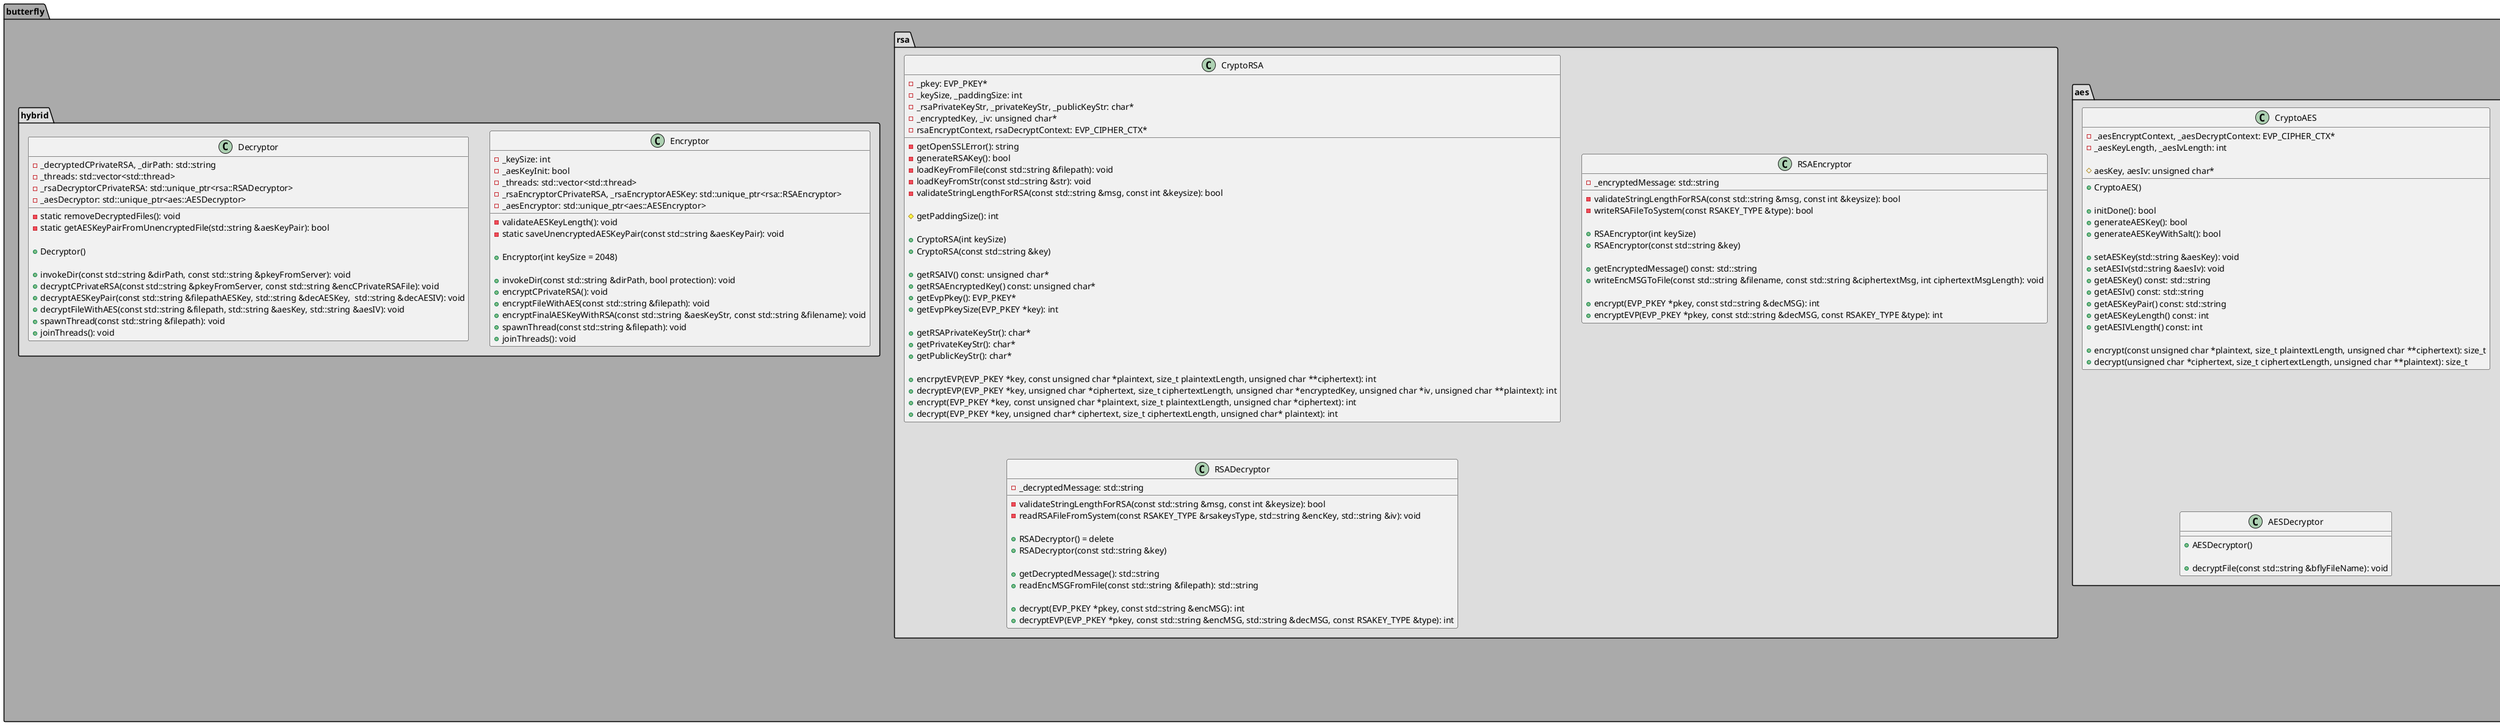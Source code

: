 @startuml

package butterfly #AAAAAA
{

package aes #DDDDDD
{
    class CryptoAES
    {
        - _aesEncryptContext, _aesDecryptContext: EVP_CIPHER_CTX*
        - _aesKeyLength, _aesIvLength: int

        # aesKey, aesIv: unsigned char*

        + CryptoAES()

        + initDone(): bool
        + generateAESKey(): bool
        + generateAESKeyWithSalt(): bool

        + setAESKey(std::string &aesKey): void
        + setAESIv(std::string &aesIv): void
        + getAESKey() const: std::string
        + getAESIv() const: std::string
        + getAESKeyPair() const: std::string
        + getAESKeyLength() const: int
        + getAESIVLength() const: int

        + encrypt(const unsigned char *plaintext, size_t plaintextLength, unsigned char **ciphertext): size_t
        + decrypt(unsigned char *ciphertext, size_t ciphertextLength, unsigned char **plaintext): size_t
    }


    class AESEncryptor
    {
        + AESEncryptor()

        + encryptFile(const std::string &filename): void

    }

    class AESDecryptor
    {
        + AESDecryptor()

        + decryptFile(const std::string &bflyFileName): void
    }

}

package rsa #DDDDDD
{
    class CryptoRSA
    {
        - _pkey: EVP_PKEY*
        - _keySize, _paddingSize: int
        - _rsaPrivateKeyStr, _privateKeyStr, _publicKeyStr: char*
        - _encryptedKey, _iv: unsigned char*
        - rsaEncryptContext, rsaDecryptContext: EVP_CIPHER_CTX*

        - getOpenSSLError(): string
        - generateRSAKey(): bool
        - loadKeyFromFile(const std::string &filepath): void
        - loadKeyFromStr(const std::string &str): void
        - validateStringLengthForRSA(const std::string &msg, const int &keysize): bool

        # getPaddingSize(): int

        + CryptoRSA(int keySize)
        + CryptoRSA(const std::string &key)

        + getRSAIV() const: unsigned char*
        + getRSAEncryptedKey() const: unsigned char*
        + getEvpPkey(): EVP_PKEY*
        + getEvpPkeySize(EVP_PKEY *key): int

        + getRSAPrivateKeyStr(): char*
        + getPrivateKeyStr(): char*
        + getPublicKeyStr(): char*

        + encrpytEVP(EVP_PKEY *key, const unsigned char *plaintext, size_t plaintextLength, unsigned char **ciphertext): int
        + decryptEVP(EVP_PKEY *key, unsigned char *ciphertext, size_t ciphertextLength, unsigned char *encryptedKey, unsigned char *iv, unsigned char **plaintext): int
        + encrypt(EVP_PKEY *key, const unsigned char *plaintext, size_t plaintextLength, unsigned char *ciphertext): int
        + decrypt(EVP_PKEY *key, unsigned char* ciphertext, size_t ciphertextLength, unsigned char* plaintext): int
    }

    class RSAEncryptor
    {
        - _encryptedMessage: std::string

        - validateStringLengthForRSA(const std::string &msg, const int &keysize): bool
        - writeRSAFileToSystem(const RSAKEY_TYPE &type): bool

        + RSAEncryptor(int keySize)
        + RSAEncryptor(const std::string &key)

        + getEncryptedMessage() const: std::string
        + writeEncMSGToFile(const std::string &filename, const std::string &ciphertextMsg, int ciphertextMsgLength): void

        + encrypt(EVP_PKEY *pkey, const std::string &decMSG): int
        + encryptEVP(EVP_PKEY *pkey, const std::string &decMSG, const RSAKEY_TYPE &type): int
    }

    class RSADecryptor
    {
        - _decryptedMessage: std::string

        - validateStringLengthForRSA(const std::string &msg, const int &keysize): bool
        - readRSAFileFromSystem(const RSAKEY_TYPE &rsakeysType, std::string &encKey, std::string &iv): void

        + RSADecryptor() = delete
        + RSADecryptor(const std::string &key)

        + getDecryptedMessage(): std::string
        + readEncMSGFromFile(const std::string &filepath): std::string

        + decrypt(EVP_PKEY *pkey, const std::string &encMSG): int
        + decryptEVP(EVP_PKEY *pkey, const std::string &encMSG, std::string &decMSG, const RSAKEY_TYPE &type): int
    }

}

package hybrid #DDDDDD
{
    class Encryptor
    {
        - _keySize: int
        - _aesKeyInit: bool
        - _threads: std::vector<std::thread>
        - _rsaEncryptorCPrivateRSA, _rsaEncryptorAESKey: std::unique_ptr<rsa::RSAEncryptor>
        - _aesEncryptor: std::unique_ptr<aes::AESEncryptor>

        - validateAESKeyLength(): void
        - static saveUnencryptedAESKeyPair(const std::string &aesKeyPair): void

        + Encryptor(int keySize = 2048)

        + invokeDir(const std::string &dirPath, bool protection): void
        + encryptCPrivateRSA(): void
        + encryptFileWithAES(const std::string &filepath): void
        + encryptFinalAESKeyWithRSA(const std::string &aesKeyStr, const std::string &filename): void
        + spawnThread(const std::string &filepath): void
        + joinThreads(): void
    }

    class Decryptor
    {
        - _decryptedCPrivateRSA, _dirPath: std::string
        - _threads: std::vector<std::thread>
        - _rsaDecryptorCPrivateRSA: std::unique_ptr<rsa::RSADecryptor>
        - _aesDecryptor: std::unique_ptr<aes::AESDecryptor>

        - static removeDecryptedFiles(): void
        - static getAESKeyPairFromUnencryptedFile(std::string &aesKeyPair): bool

        + Decryptor()

        + invokeDir(const std::string &dirPath, const std::string &pkeyFromServer): void
        + decryptCPrivateRSA(const std::string &pkeyFromServer, const std::string &encCPrivateRSAFile): void
        + decryptAESKeyPair(const std::string &filepathAESKey, std::string &decAESKey,  std::string &decAESIV): void
        + decryptFileWithAES(const std::string &filepath, std::string &aesKey, std::string &aesIV): void
        + spawnThread(const std::string &filepath): void
        + joinThreads(): void
    }
}

together {
  class CryptoRSA
  class CryptoAES
}

together {
class RSAEncryptor
class RSADecryptor
class AESEncryptor
class AESDecryptor
}

together {
  class Encryptor
  class Decryptor
}

CryptoRSA <|-- RSAEncryptor
CryptoRSA <|-- RSADecryptor

CryptoAES <|-- AESEncryptor
CryptoAES <|-- AESDecryptor

RSAEncryptor "1..*" o-- "1" Encryptor: <<uses>>
AESEncryptor "1..*" o-- "1" Encryptor: <<uses>>

RSADecryptor "1..*" o-- "1" Decryptor: <<uses>>
AESDecryptor "1..*" o-- "1" Decryptor: <<uses>>

}
@enduml
